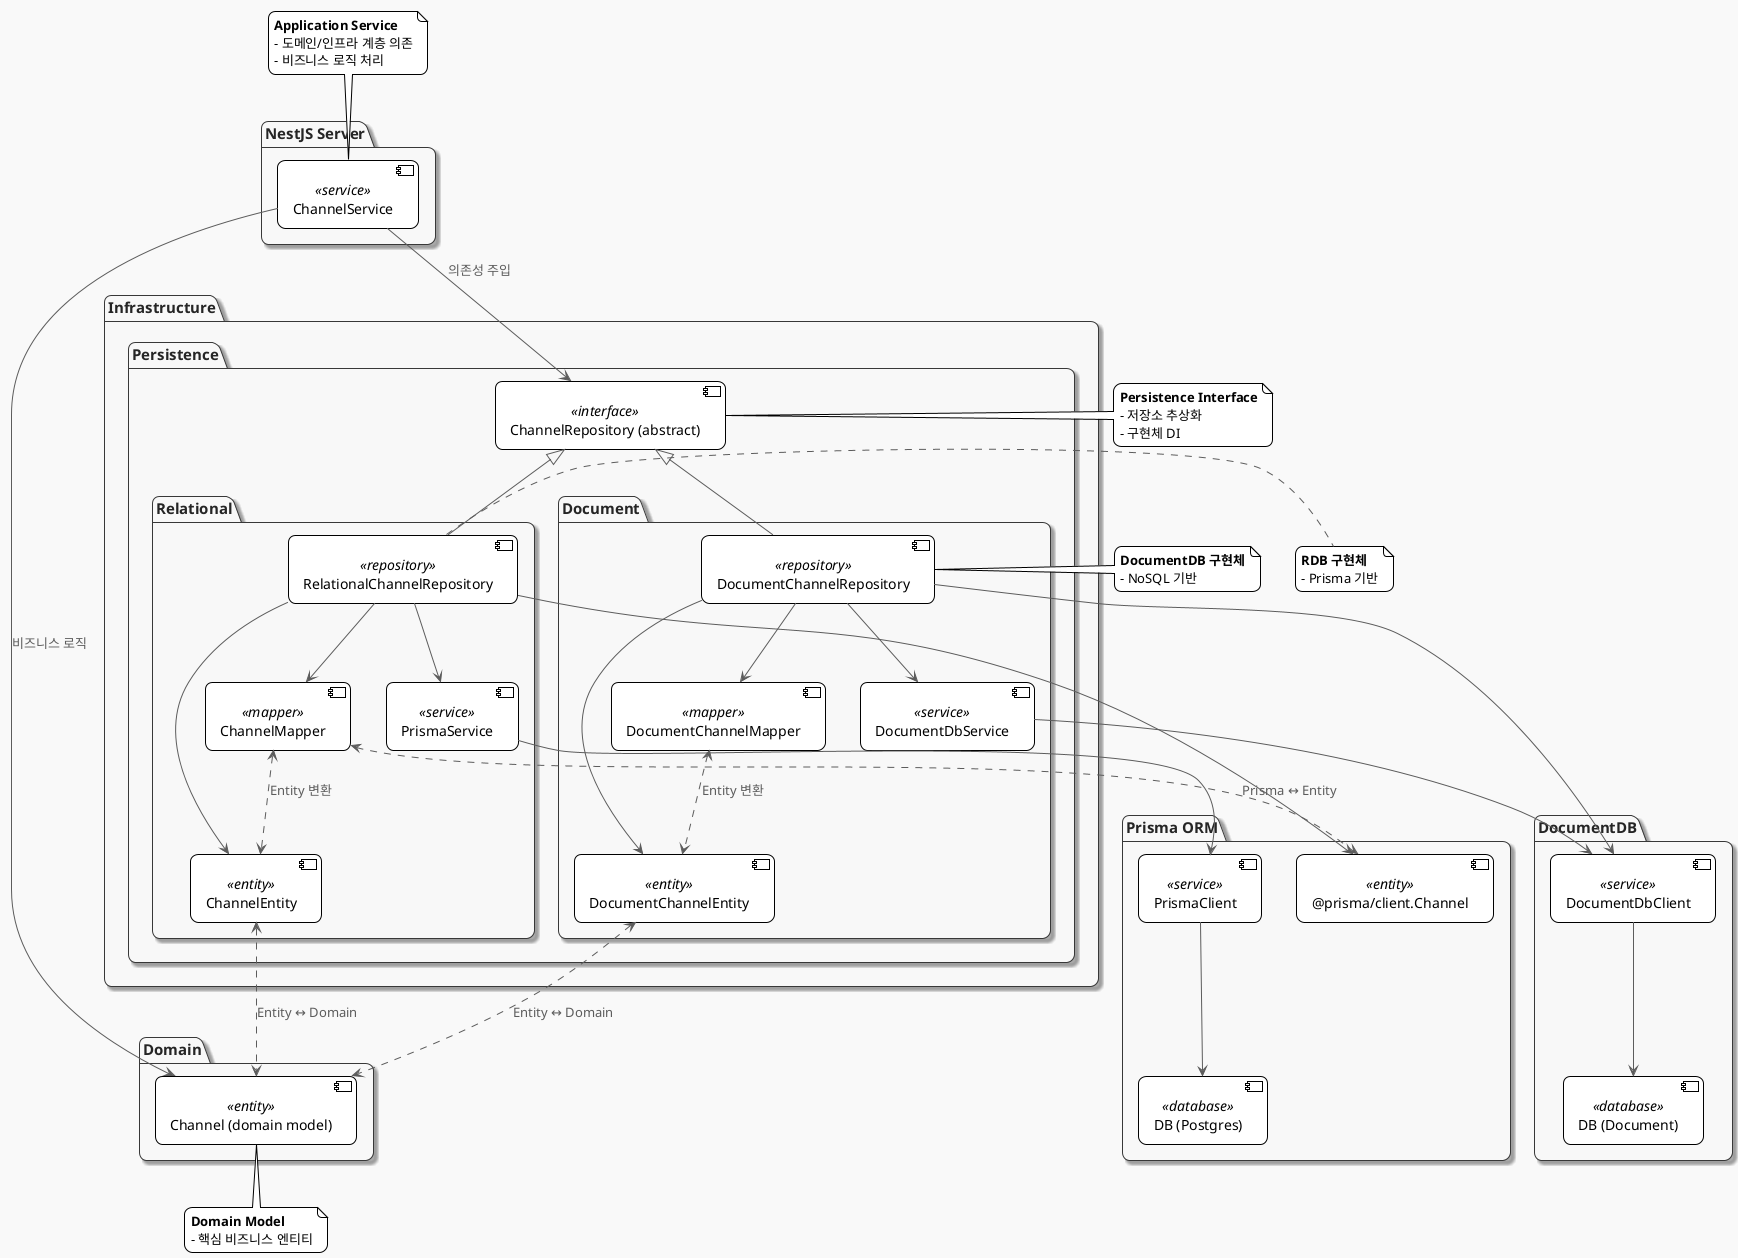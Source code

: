 @startuml
!theme plain
skinparam componentStyle uml2
skinparam shadowing false
skinparam roundcorner 15
skinparam monochrome true
skinparam backgroundColor #F9F9F9
skinparam ArrowColor Black
skinparam ArrowFontColor Black
skinparam defaultFontName "Nanum Gothic"

skinparam package {
  BackgroundColor #F8F8FF
  BorderColor #333366
  FontColor #222244
  FontSize 15
  Shadowing true
}
skinparam rectangle {
  BackgroundColor #F0F8FF
  BorderColor #333366
  FontColor #222244
  Shadowing true
}
skinparam ArrowColor #336699
skinparam ArrowFontColor #336699
skinparam ArrowFontSize 13

' 서버/엔드포인트
package "NestJS Server" {
  [ChannelService] <<service>>
}

' 도메인 계층
package "Domain" {
  [Channel (domain model)] <<entity>>
}

' 인프라 계층
package "Infrastructure" {
  package "Persistence" {
    [ChannelRepository (abstract)] <<interface>>
    package "Relational" {
      [RelationalChannelRepository] <<repository>>
      [ChannelEntity] <<entity>>
      [ChannelMapper] <<mapper>>
      [PrismaService] <<service>>
    }
    package "Document" {
      [DocumentChannelRepository] <<repository>>
      [DocumentChannelEntity] <<entity>>
      [DocumentChannelMapper] <<mapper>>
      [DocumentDbService] <<service>>
    }
  }
}

' ORM/DB
package "Prisma ORM" {
  [@prisma/client.Channel] <<entity>>
  [PrismaClient] <<service>>
  [DB (Postgres)] <<database>>
}

' Document DB
package "DocumentDB" {
  [DocumentDbClient] <<service>>
  [DB (Document)] <<database>>
}

' 관계
[ChannelService] --> [ChannelRepository (abstract)] : "의존성 주입"
[ChannelService] --> [Channel (domain model)] : "비즈니스 로직"

[ChannelRepository (abstract)] <|-- [RelationalChannelRepository]
[ChannelRepository (abstract)] <|-- [DocumentChannelRepository]

' Relational
[RelationalChannelRepository] --> [ChannelEntity]
[RelationalChannelRepository] --> [ChannelMapper]
[RelationalChannelRepository] --> [PrismaService]
[RelationalChannelRepository] --> [@prisma/client.Channel]
[ChannelMapper] <..> [ChannelEntity] : "Entity 변환"
[ChannelMapper] <..> [@prisma/client.Channel] : "Prisma ↔ Entity"
[ChannelEntity] <..> [Channel (domain model)] : "Entity ↔ Domain"
[PrismaService] --> [PrismaClient]
[PrismaClient] --> [DB (Postgres)]

' Document
[DocumentChannelRepository] --> [DocumentChannelEntity]
[DocumentChannelRepository] --> [DocumentChannelMapper]
[DocumentChannelRepository] --> [DocumentDbService]
[DocumentChannelRepository] --> [DocumentDbClient]
[DocumentChannelMapper] <..> [DocumentChannelEntity] : "Entity 변환"
[DocumentChannelEntity] <..> [Channel (domain model)] : "Entity ↔ Domain"
[DocumentDbService] --> [DocumentDbClient]
[DocumentDbClient] --> [DB (Document)]

' 설명 주석
note top of [ChannelService]
  <b>Application Service</b>
  - 도메인/인프라 계층 의존
  - 비즈니스 로직 처리
end note

note right of [ChannelRepository (abstract)]
  <b>Persistence Interface</b>
  - 저장소 추상화
  - 구현체 DI
end note

note right of [RelationalChannelRepository]
  <b>RDB 구현체</b>
  - Prisma 기반
end note

note right of [DocumentChannelRepository]
  <b>DocumentDB 구현체</b>
  - NoSQL 기반
end note

note bottom of [Channel (domain model)]
  <b>Domain Model</b>
  - 핵심 비즈니스 엔티티
end note

@enduml
